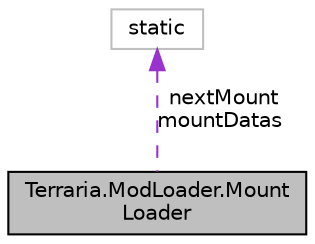 digraph "Terraria.ModLoader.MountLoader"
{
  edge [fontname="Helvetica",fontsize="10",labelfontname="Helvetica",labelfontsize="10"];
  node [fontname="Helvetica",fontsize="10",shape=record];
  Node1 [label="Terraria.ModLoader.Mount\lLoader",height=0.2,width=0.4,color="black", fillcolor="grey75", style="filled", fontcolor="black"];
  Node2 -> Node1 [dir="back",color="darkorchid3",fontsize="10",style="dashed",label=" nextMount\nmountDatas" ,fontname="Helvetica"];
  Node2 [label="static",height=0.2,width=0.4,color="grey75", fillcolor="white", style="filled"];
}
